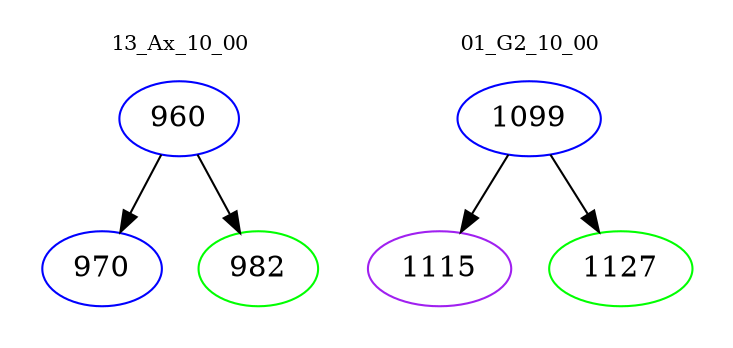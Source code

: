 digraph{
subgraph cluster_0 {
color = white
label = "13_Ax_10_00";
fontsize=10;
T0_960 [label="960", color="blue"]
T0_960 -> T0_970 [color="black"]
T0_970 [label="970", color="blue"]
T0_960 -> T0_982 [color="black"]
T0_982 [label="982", color="green"]
}
subgraph cluster_1 {
color = white
label = "01_G2_10_00";
fontsize=10;
T1_1099 [label="1099", color="blue"]
T1_1099 -> T1_1115 [color="black"]
T1_1115 [label="1115", color="purple"]
T1_1099 -> T1_1127 [color="black"]
T1_1127 [label="1127", color="green"]
}
}
